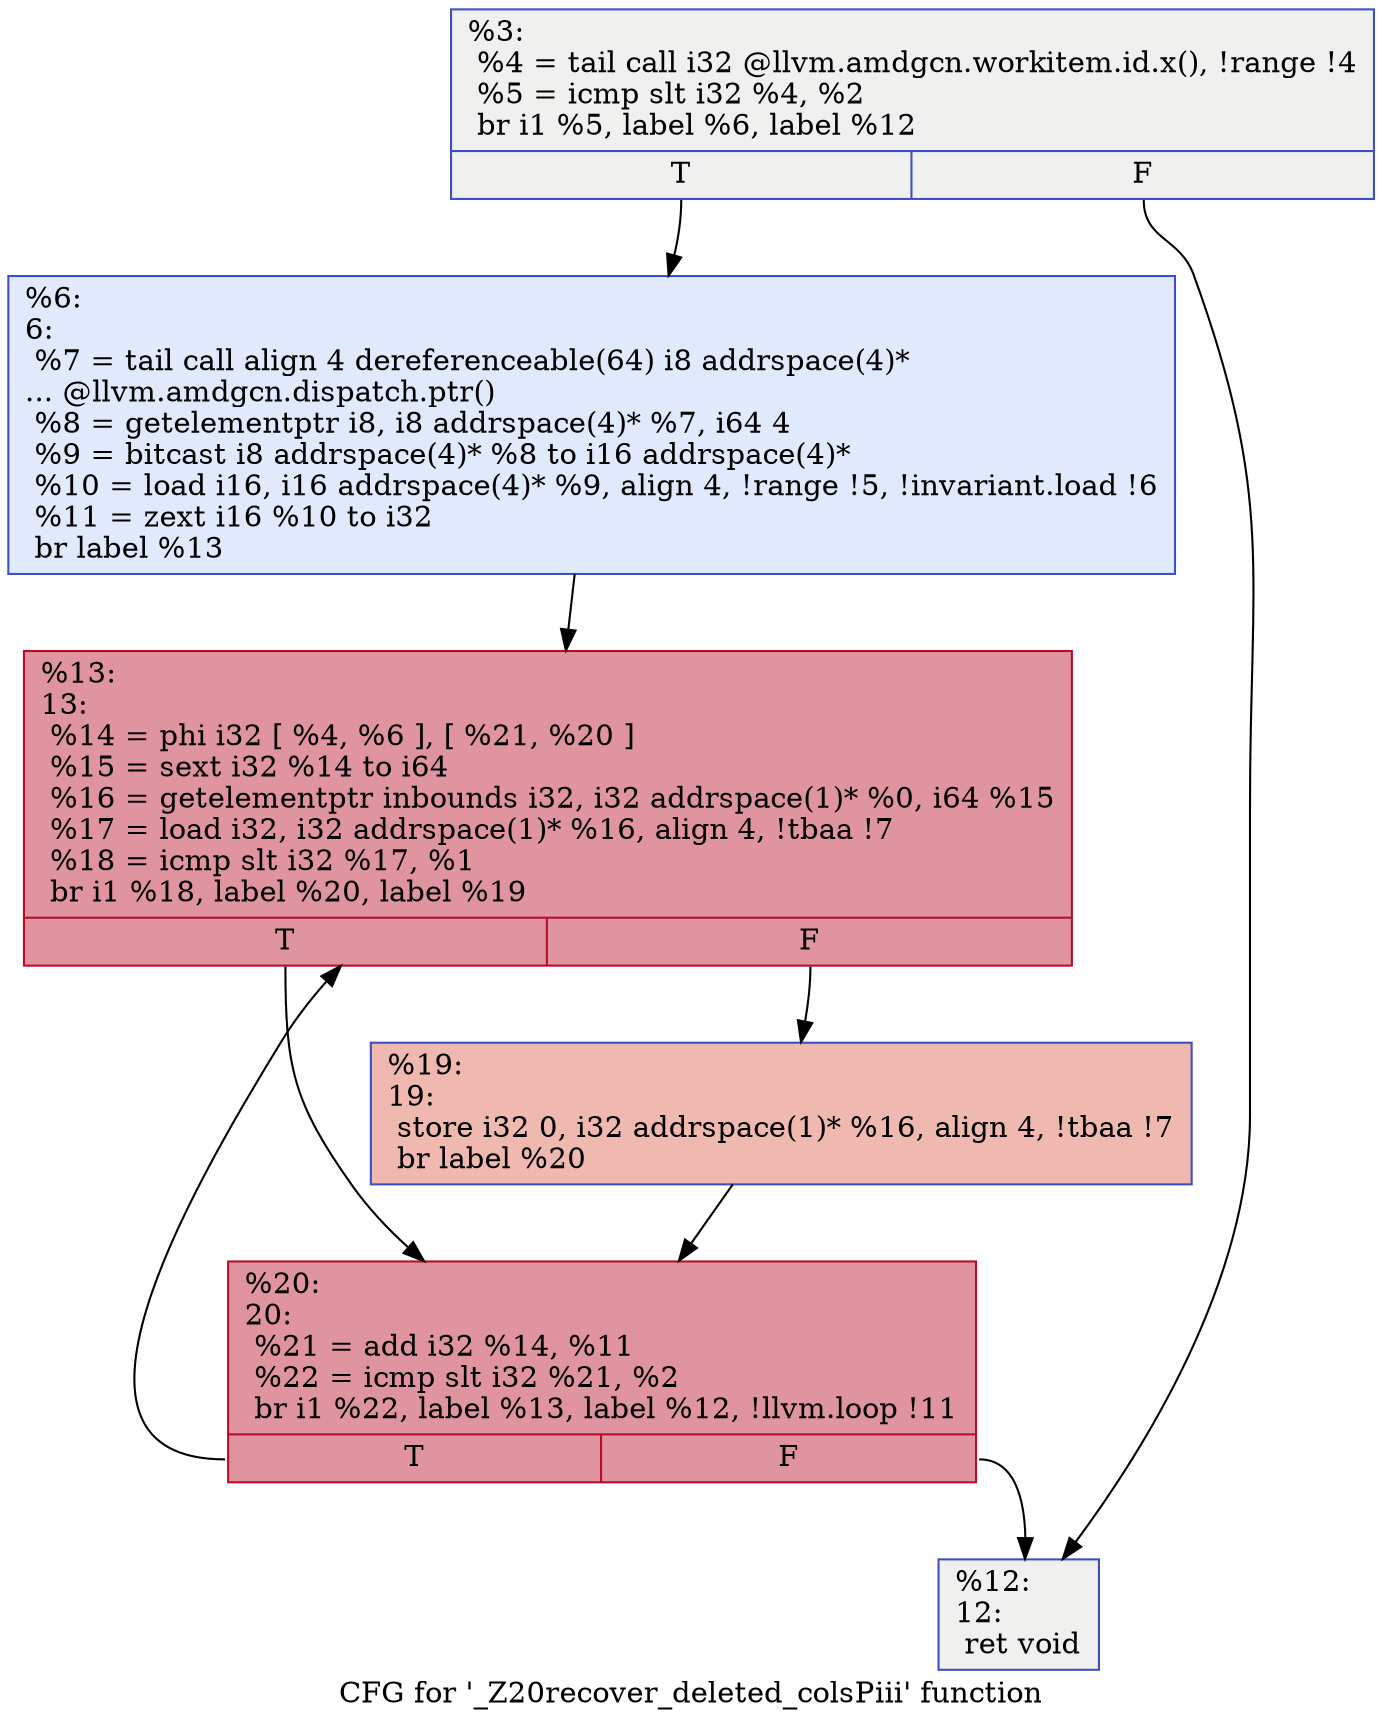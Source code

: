 digraph "CFG for '_Z20recover_deleted_colsPiii' function" {
	label="CFG for '_Z20recover_deleted_colsPiii' function";

	Node0x50dc030 [shape=record,color="#3d50c3ff", style=filled, fillcolor="#dedcdb70",label="{%3:\l  %4 = tail call i32 @llvm.amdgcn.workitem.id.x(), !range !4\l  %5 = icmp slt i32 %4, %2\l  br i1 %5, label %6, label %12\l|{<s0>T|<s1>F}}"];
	Node0x50dc030:s0 -> Node0x50dce70;
	Node0x50dc030:s1 -> Node0x50dcf00;
	Node0x50dce70 [shape=record,color="#3d50c3ff", style=filled, fillcolor="#b9d0f970",label="{%6:\l6:                                                \l  %7 = tail call align 4 dereferenceable(64) i8 addrspace(4)*\l... @llvm.amdgcn.dispatch.ptr()\l  %8 = getelementptr i8, i8 addrspace(4)* %7, i64 4\l  %9 = bitcast i8 addrspace(4)* %8 to i16 addrspace(4)*\l  %10 = load i16, i16 addrspace(4)* %9, align 4, !range !5, !invariant.load !6\l  %11 = zext i16 %10 to i32\l  br label %13\l}"];
	Node0x50dce70 -> Node0x50dcd90;
	Node0x50dcf00 [shape=record,color="#3d50c3ff", style=filled, fillcolor="#dedcdb70",label="{%12:\l12:                                               \l  ret void\l}"];
	Node0x50dcd90 [shape=record,color="#b70d28ff", style=filled, fillcolor="#b70d2870",label="{%13:\l13:                                               \l  %14 = phi i32 [ %4, %6 ], [ %21, %20 ]\l  %15 = sext i32 %14 to i64\l  %16 = getelementptr inbounds i32, i32 addrspace(1)* %0, i64 %15\l  %17 = load i32, i32 addrspace(1)* %16, align 4, !tbaa !7\l  %18 = icmp slt i32 %17, %1\l  br i1 %18, label %20, label %19\l|{<s0>T|<s1>F}}"];
	Node0x50dcd90:s0 -> Node0x50ddeb0;
	Node0x50dcd90:s1 -> Node0x50de3d0;
	Node0x50de3d0 [shape=record,color="#3d50c3ff", style=filled, fillcolor="#de614d70",label="{%19:\l19:                                               \l  store i32 0, i32 addrspace(1)* %16, align 4, !tbaa !7\l  br label %20\l}"];
	Node0x50de3d0 -> Node0x50ddeb0;
	Node0x50ddeb0 [shape=record,color="#b70d28ff", style=filled, fillcolor="#b70d2870",label="{%20:\l20:                                               \l  %21 = add i32 %14, %11\l  %22 = icmp slt i32 %21, %2\l  br i1 %22, label %13, label %12, !llvm.loop !11\l|{<s0>T|<s1>F}}"];
	Node0x50ddeb0:s0 -> Node0x50dcd90;
	Node0x50ddeb0:s1 -> Node0x50dcf00;
}

